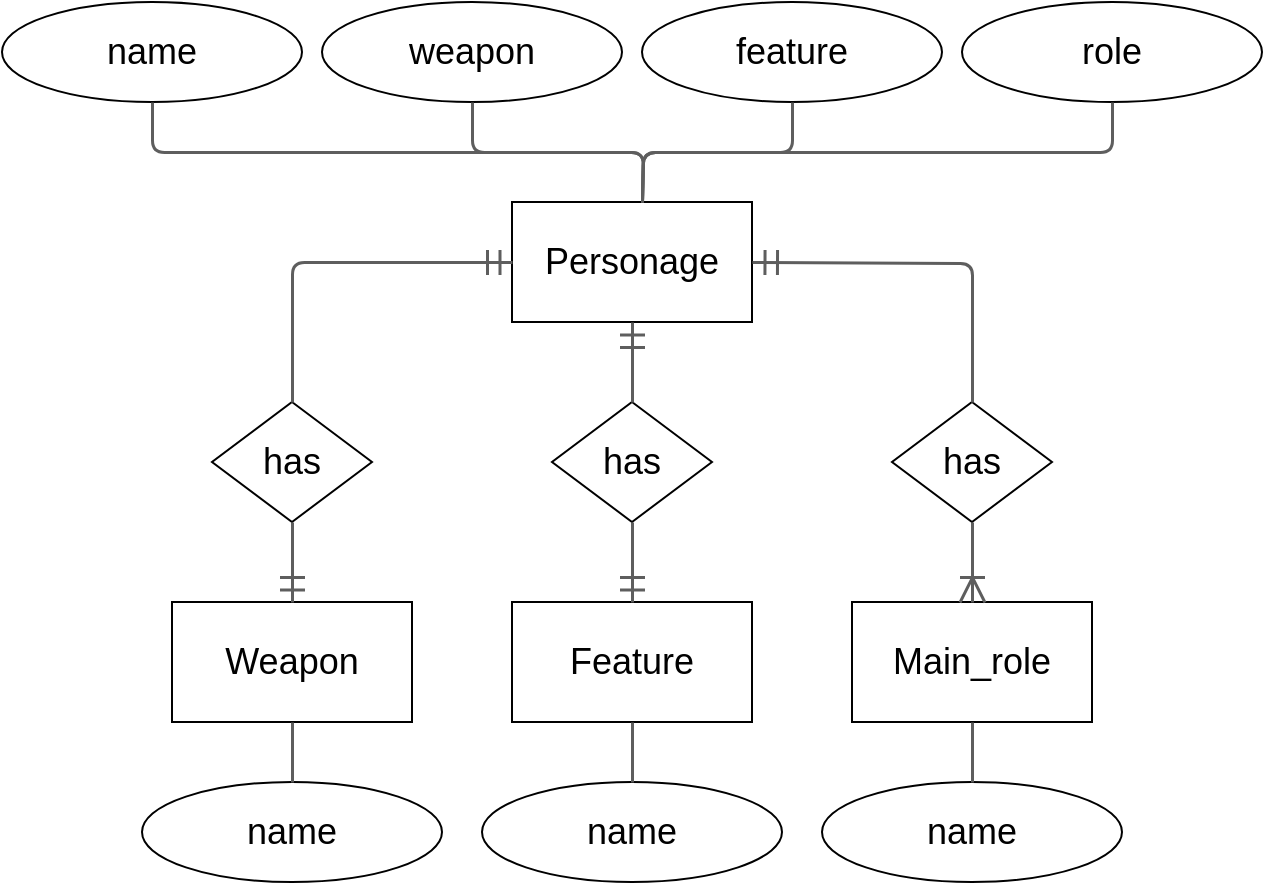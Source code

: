 <mxfile version="16.0.3"><diagram id="VXkqoeMIC6e4vJCV0lUS" name="Page-1"><mxGraphModel dx="1237" dy="548" grid="1" gridSize="10" guides="1" tooltips="1" connect="1" arrows="1" fold="1" page="1" pageScale="1" pageWidth="827" pageHeight="1169" math="0" shadow="0"><root><mxCell id="0"/><mxCell id="1" parent="0"/><mxCell id="TicA1IcpD5IYuA92yWDL-11" value="Personage" style="rounded=0;whiteSpace=wrap;html=1;fontSize=18;" parent="1" vertex="1"><mxGeometry x="330" y="190" width="120" height="60" as="geometry"/></mxCell><mxCell id="TicA1IcpD5IYuA92yWDL-12" value="name" style="ellipse;whiteSpace=wrap;html=1;fontSize=18;" parent="1" vertex="1"><mxGeometry x="75" y="90" width="150" height="50" as="geometry"/></mxCell><mxCell id="TicA1IcpD5IYuA92yWDL-13" value="weapon" style="ellipse;whiteSpace=wrap;html=1;fontSize=18;" parent="1" vertex="1"><mxGeometry x="235" y="90" width="150" height="50" as="geometry"/></mxCell><mxCell id="TicA1IcpD5IYuA92yWDL-14" value="feature" style="ellipse;whiteSpace=wrap;html=1;fontSize=18;" parent="1" vertex="1"><mxGeometry x="395" y="90" width="150" height="50" as="geometry"/></mxCell><mxCell id="TicA1IcpD5IYuA92yWDL-15" value="role" style="ellipse;whiteSpace=wrap;html=1;fontSize=18;" parent="1" vertex="1"><mxGeometry x="555" y="90" width="150" height="50" as="geometry"/></mxCell><mxCell id="TicA1IcpD5IYuA92yWDL-16" value="Weapon" style="rounded=0;whiteSpace=wrap;html=1;fontSize=18;" parent="1" vertex="1"><mxGeometry x="160" y="390" width="120" height="60" as="geometry"/></mxCell><mxCell id="TicA1IcpD5IYuA92yWDL-18" value="Feature" style="rounded=0;whiteSpace=wrap;html=1;fontSize=18;" parent="1" vertex="1"><mxGeometry x="330" y="390" width="120" height="60" as="geometry"/></mxCell><mxCell id="TicA1IcpD5IYuA92yWDL-20" value="Main_role" style="rounded=0;whiteSpace=wrap;html=1;fontSize=18;" parent="1" vertex="1"><mxGeometry x="500" y="390" width="120" height="60" as="geometry"/></mxCell><UserObject label="" lucidchartObjectId="QgcDT4CKCtaY" id="ocvqiiCRyQAKDKR8dxaO-8"><mxCell style="html=1;jettySize=18;whiteSpace=wrap;fontSize=13;strokeColor=#5E5E5E;strokeWidth=1.5;rounded=1;arcSize=12;edgeStyle=orthogonalEdgeStyle;startArrow=none;endArrow=none;exitX=0.5;exitY=1;entryX=0.5;entryY=-0.012;entryPerimeter=0;exitDx=0;exitDy=0;" edge="1" parent="1" source="TicA1IcpD5IYuA92yWDL-12"><mxGeometry width="100" height="100" relative="1" as="geometry"><Array as="points"/><mxPoint x="193" y="132" as="sourcePoint"/><mxPoint x="395" y="190" as="targetPoint"/></mxGeometry></mxCell></UserObject><UserObject label="" lucidchartObjectId="QgcDT4CKCtaY" id="ocvqiiCRyQAKDKR8dxaO-9"><mxCell style="html=1;jettySize=18;whiteSpace=wrap;fontSize=13;strokeColor=#5E5E5E;strokeWidth=1.5;rounded=1;arcSize=12;edgeStyle=orthogonalEdgeStyle;startArrow=none;endArrow=none;exitX=0.5;exitY=1;exitDx=0;exitDy=0;" edge="1" parent="1" source="TicA1IcpD5IYuA92yWDL-13"><mxGeometry width="100" height="100" relative="1" as="geometry"><Array as="points"/><mxPoint x="310" y="170" as="sourcePoint"/><mxPoint x="395" y="190" as="targetPoint"/></mxGeometry></mxCell></UserObject><UserObject label="" lucidchartObjectId="QgcDT4CKCtaY" id="ocvqiiCRyQAKDKR8dxaO-10"><mxCell style="html=1;jettySize=18;whiteSpace=wrap;fontSize=13;strokeColor=#5E5E5E;strokeWidth=1.5;rounded=1;arcSize=12;edgeStyle=orthogonalEdgeStyle;startArrow=none;endArrow=none;exitX=0.5;exitY=1;exitDx=0;exitDy=0;" edge="1" parent="1" source="TicA1IcpD5IYuA92yWDL-14"><mxGeometry width="100" height="100" relative="1" as="geometry"><Array as="points"/><mxPoint x="310" y="140" as="sourcePoint"/><mxPoint x="395" y="190" as="targetPoint"/></mxGeometry></mxCell></UserObject><UserObject label="" lucidchartObjectId="QgcDT4CKCtaY" id="ocvqiiCRyQAKDKR8dxaO-11"><mxCell style="html=1;jettySize=18;whiteSpace=wrap;fontSize=13;strokeColor=#5E5E5E;strokeWidth=1.5;rounded=1;arcSize=12;edgeStyle=orthogonalEdgeStyle;startArrow=none;endArrow=none;exitX=0.5;exitY=1;entryX=0.5;entryY=-0.012;entryPerimeter=0;exitDx=0;exitDy=0;" edge="1" parent="1" source="TicA1IcpD5IYuA92yWDL-15"><mxGeometry width="100" height="100" relative="1" as="geometry"><Array as="points"/><mxPoint x="150" y="140" as="sourcePoint"/><mxPoint x="395" y="190" as="targetPoint"/></mxGeometry></mxCell></UserObject><mxCell id="ocvqiiCRyQAKDKR8dxaO-12" value="&lt;font style=&quot;font-size: 18px&quot;&gt;has&lt;/font&gt;" style="rhombus;whiteSpace=wrap;html=1;" vertex="1" parent="1"><mxGeometry x="180" y="290" width="80" height="60" as="geometry"/></mxCell><mxCell id="ocvqiiCRyQAKDKR8dxaO-14" value="&lt;font style=&quot;font-size: 18px&quot;&gt;has&lt;/font&gt;" style="rhombus;whiteSpace=wrap;html=1;" vertex="1" parent="1"><mxGeometry x="350" y="290" width="80" height="60" as="geometry"/></mxCell><mxCell id="ocvqiiCRyQAKDKR8dxaO-15" value="&lt;font style=&quot;font-size: 18px&quot;&gt;has&lt;/font&gt;" style="rhombus;whiteSpace=wrap;html=1;" vertex="1" parent="1"><mxGeometry x="520" y="290" width="80" height="60" as="geometry"/></mxCell><mxCell id="ocvqiiCRyQAKDKR8dxaO-16" value="name" style="ellipse;whiteSpace=wrap;html=1;fontSize=18;" vertex="1" parent="1"><mxGeometry x="145" y="480" width="150" height="50" as="geometry"/></mxCell><mxCell id="ocvqiiCRyQAKDKR8dxaO-17" value="name" style="ellipse;whiteSpace=wrap;html=1;fontSize=18;" vertex="1" parent="1"><mxGeometry x="315" y="480" width="150" height="50" as="geometry"/></mxCell><mxCell id="ocvqiiCRyQAKDKR8dxaO-18" value="name" style="ellipse;whiteSpace=wrap;html=1;fontSize=18;" vertex="1" parent="1"><mxGeometry x="485" y="480" width="150" height="50" as="geometry"/></mxCell><UserObject label="" lucidchartObjectId="-jcDJGf.C15j" id="ocvqiiCRyQAKDKR8dxaO-19"><mxCell style="html=1;jettySize=18;whiteSpace=wrap;fontSize=13;strokeColor=#5E5E5E;strokeWidth=1.5;rounded=1;arcSize=12;edgeStyle=orthogonalEdgeStyle;startArrow=ERmandOne;startSize=10;endArrow=none;exitX=1.009;exitY=0.5;exitPerimeter=0;entryX=0.5;entryY=0;entryDx=0;entryDy=0;" edge="1" parent="1" target="ocvqiiCRyQAKDKR8dxaO-15"><mxGeometry width="100" height="100" relative="1" as="geometry"><Array as="points"/><mxPoint x="450" y="220" as="sourcePoint"/><mxPoint x="584" y="310" as="targetPoint"/></mxGeometry></mxCell></UserObject><UserObject label="" lucidchartObjectId="-jcDJGf.C15j" id="ocvqiiCRyQAKDKR8dxaO-20"><mxCell style="html=1;jettySize=18;whiteSpace=wrap;fontSize=13;strokeColor=#5E5E5E;strokeWidth=1.5;rounded=1;arcSize=12;edgeStyle=orthogonalEdgeStyle;startArrow=ERmandOne;startSize=10;endArrow=none;exitX=0;exitY=0.5;entryX=0.5;entryY=0;exitDx=0;exitDy=0;entryDx=0;entryDy=0;" edge="1" parent="1" source="TicA1IcpD5IYuA92yWDL-11" target="ocvqiiCRyQAKDKR8dxaO-12"><mxGeometry width="100" height="100" relative="1" as="geometry"><Array as="points"/><mxPoint x="140" y="230" as="sourcePoint"/><mxPoint x="274" y="320" as="targetPoint"/></mxGeometry></mxCell></UserObject><UserObject label="" lucidchartObjectId="-jcDJGf.C15j" id="ocvqiiCRyQAKDKR8dxaO-21"><mxCell style="html=1;jettySize=18;whiteSpace=wrap;fontSize=13;strokeColor=#5E5E5E;strokeWidth=1.5;rounded=1;arcSize=12;edgeStyle=orthogonalEdgeStyle;startArrow=ERmandOne;startSize=10;endArrow=none;exitX=0.5;exitY=1;entryX=0.5;entryY=0;exitDx=0;exitDy=0;entryDx=0;entryDy=0;" edge="1" parent="1" source="TicA1IcpD5IYuA92yWDL-11" target="ocvqiiCRyQAKDKR8dxaO-14"><mxGeometry width="100" height="100" relative="1" as="geometry"><Array as="points"/><mxPoint x="395" y="300" as="sourcePoint"/><mxPoint x="529" y="390" as="targetPoint"/></mxGeometry></mxCell></UserObject><UserObject label="" lucidchartObjectId="-jcDJGf.C15j" id="ocvqiiCRyQAKDKR8dxaO-23"><mxCell style="html=1;jettySize=18;whiteSpace=wrap;fontSize=13;strokeColor=#5E5E5E;strokeWidth=1.5;rounded=1;arcSize=12;edgeStyle=orthogonalEdgeStyle;startArrow=ERmandOne;startSize=10;endArrow=none;exitX=0.5;exitY=0;entryX=0.5;entryY=1;exitDx=0;exitDy=0;entryDx=0;entryDy=0;" edge="1" parent="1" source="TicA1IcpD5IYuA92yWDL-18" target="ocvqiiCRyQAKDKR8dxaO-14"><mxGeometry width="100" height="100" relative="1" as="geometry"><Array as="points"/><mxPoint x="380" y="375" as="sourcePoint"/><mxPoint x="514" y="465" as="targetPoint"/></mxGeometry></mxCell></UserObject><UserObject label="" lucidchartObjectId="-jcDJGf.C15j" id="ocvqiiCRyQAKDKR8dxaO-24"><mxCell style="html=1;jettySize=18;whiteSpace=wrap;fontSize=13;strokeColor=#5E5E5E;strokeWidth=1.5;rounded=1;arcSize=12;edgeStyle=orthogonalEdgeStyle;startArrow=ERmandOne;startSize=10;endArrow=none;exitX=0.5;exitY=0;entryX=0.5;entryY=1;exitDx=0;exitDy=0;entryDx=0;entryDy=0;" edge="1" parent="1" source="TicA1IcpD5IYuA92yWDL-16" target="ocvqiiCRyQAKDKR8dxaO-12"><mxGeometry width="100" height="100" relative="1" as="geometry"><Array as="points"/><mxPoint x="556" y="380" as="sourcePoint"/><mxPoint x="690" y="470" as="targetPoint"/></mxGeometry></mxCell></UserObject><UserObject label="" lucidchartObjectId="vkcDPh9LluTA" id="ocvqiiCRyQAKDKR8dxaO-25"><mxCell style="html=1;jettySize=18;whiteSpace=wrap;fontSize=13;strokeColor=#5E5E5E;strokeWidth=1.5;rounded=1;arcSize=12;edgeStyle=orthogonalEdgeStyle;startArrow=none;endArrow=ERoneToMany;endSize=10;exitX=0.5;exitY=1;exitDx=0;exitDy=0;" edge="1" parent="1" source="ocvqiiCRyQAKDKR8dxaO-15" target="TicA1IcpD5IYuA92yWDL-20"><mxGeometry width="100" height="100" relative="1" as="geometry"><Array as="points"/><mxPoint x="690" y="530" as="sourcePoint"/><mxPoint x="690" y="574" as="targetPoint"/></mxGeometry></mxCell></UserObject><UserObject label="" lucidchartObjectId="QgcDT4CKCtaY" id="ocvqiiCRyQAKDKR8dxaO-26"><mxCell style="html=1;jettySize=18;whiteSpace=wrap;fontSize=13;strokeColor=#5E5E5E;strokeWidth=1.5;rounded=1;arcSize=12;edgeStyle=orthogonalEdgeStyle;startArrow=none;endArrow=none;exitX=0.5;exitY=1;entryX=0.5;entryY=0;exitDx=0;exitDy=0;entryDx=0;entryDy=0;" edge="1" parent="1" source="TicA1IcpD5IYuA92yWDL-16"><mxGeometry width="100" height="100" relative="1" as="geometry"><Array as="points"/><mxPoint x="-20" y="295" as="sourcePoint"/><mxPoint x="220" y="480" as="targetPoint"/></mxGeometry></mxCell></UserObject><UserObject label="" lucidchartObjectId="QgcDT4CKCtaY" id="ocvqiiCRyQAKDKR8dxaO-27"><mxCell style="html=1;jettySize=18;whiteSpace=wrap;fontSize=13;strokeColor=#5E5E5E;strokeWidth=1.5;rounded=1;arcSize=12;edgeStyle=orthogonalEdgeStyle;startArrow=none;endArrow=none;exitX=0.5;exitY=1;entryX=0.5;entryY=0;exitDx=0;exitDy=0;entryDx=0;entryDy=0;" edge="1" parent="1" source="TicA1IcpD5IYuA92yWDL-18"><mxGeometry width="100" height="100" relative="1" as="geometry"><Array as="points"><mxPoint x="390" y="470"/><mxPoint x="390" y="470"/></Array><mxPoint x="230" y="460" as="sourcePoint"/><mxPoint x="390" y="480" as="targetPoint"/></mxGeometry></mxCell></UserObject><UserObject label="" lucidchartObjectId="QgcDT4CKCtaY" id="ocvqiiCRyQAKDKR8dxaO-28"><mxCell style="html=1;jettySize=18;whiteSpace=wrap;fontSize=13;strokeColor=#5E5E5E;strokeWidth=1.5;rounded=1;arcSize=12;edgeStyle=orthogonalEdgeStyle;startArrow=none;endArrow=none;exitX=0.5;exitY=1;entryX=0.5;entryY=0;exitDx=0;exitDy=0;entryDx=0;entryDy=0;" edge="1" parent="1" source="TicA1IcpD5IYuA92yWDL-20"><mxGeometry width="100" height="100" relative="1" as="geometry"><Array as="points"><mxPoint x="560" y="470"/><mxPoint x="560" y="470"/></Array><mxPoint x="400" y="460" as="sourcePoint"/><mxPoint x="560" y="480" as="targetPoint"/></mxGeometry></mxCell></UserObject></root></mxGraphModel></diagram></mxfile>